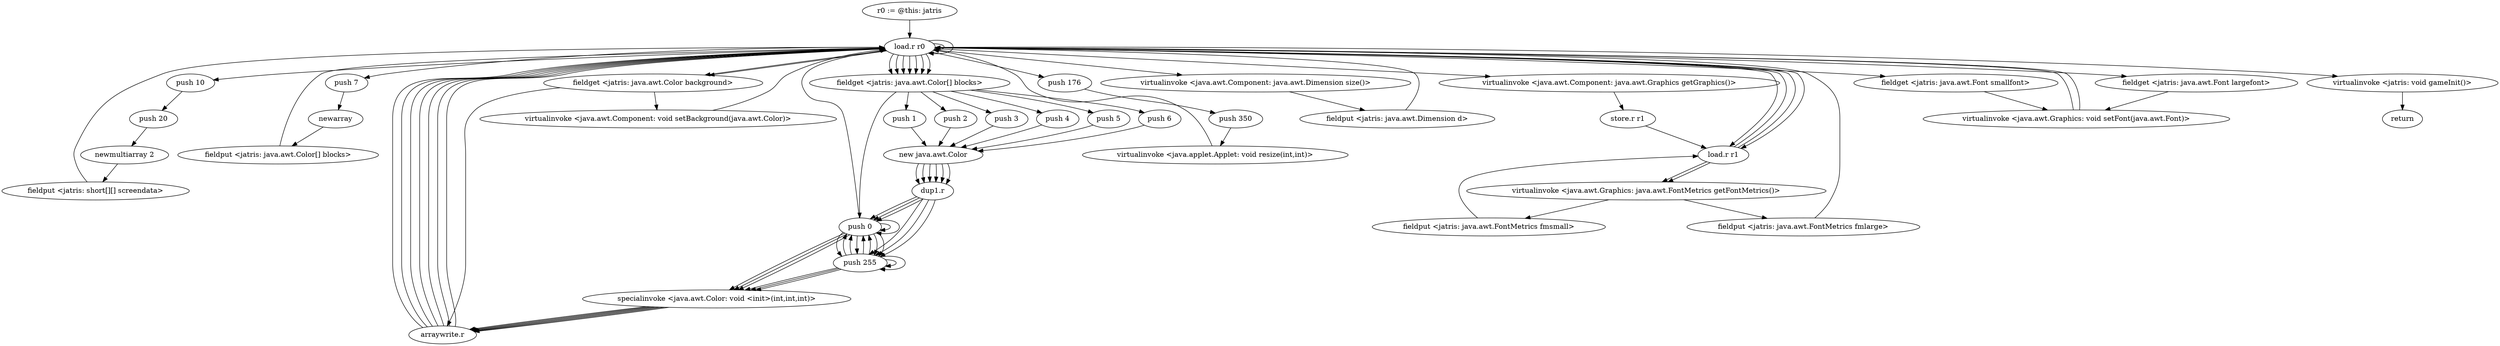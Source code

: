 digraph "" {
    "r0 := @this: jatris"
    "load.r r0"
    "r0 := @this: jatris"->"load.r r0";
    "push 10"
    "load.r r0"->"push 10";
    "push 20"
    "push 10"->"push 20";
    "newmultiarray 2"
    "push 20"->"newmultiarray 2";
    "fieldput <jatris: short[][] screendata>"
    "newmultiarray 2"->"fieldput <jatris: short[][] screendata>";
    "fieldput <jatris: short[][] screendata>"->"load.r r0";
    "push 7"
    "load.r r0"->"push 7";
    "newarray"
    "push 7"->"newarray";
    "fieldput <jatris: java.awt.Color[] blocks>"
    "newarray"->"fieldput <jatris: java.awt.Color[] blocks>";
    "fieldput <jatris: java.awt.Color[] blocks>"->"load.r r0";
    "fieldget <jatris: java.awt.Color[] blocks>"
    "load.r r0"->"fieldget <jatris: java.awt.Color[] blocks>";
    "push 0"
    "fieldget <jatris: java.awt.Color[] blocks>"->"push 0";
    "push 0"->"load.r r0";
    "fieldget <jatris: java.awt.Color background>"
    "load.r r0"->"fieldget <jatris: java.awt.Color background>";
    "arraywrite.r"
    "fieldget <jatris: java.awt.Color background>"->"arraywrite.r";
    "arraywrite.r"->"load.r r0";
    "load.r r0"->"fieldget <jatris: java.awt.Color[] blocks>";
    "push 1"
    "fieldget <jatris: java.awt.Color[] blocks>"->"push 1";
    "new java.awt.Color"
    "push 1"->"new java.awt.Color";
    "dup1.r"
    "new java.awt.Color"->"dup1.r";
    "push 255"
    "dup1.r"->"push 255";
    "push 255"->"push 0";
    "push 0"->"push 0";
    "specialinvoke <java.awt.Color: void <init>(int,int,int)>"
    "push 0"->"specialinvoke <java.awt.Color: void <init>(int,int,int)>";
    "specialinvoke <java.awt.Color: void <init>(int,int,int)>"->"arraywrite.r";
    "arraywrite.r"->"load.r r0";
    "load.r r0"->"fieldget <jatris: java.awt.Color[] blocks>";
    "push 2"
    "fieldget <jatris: java.awt.Color[] blocks>"->"push 2";
    "push 2"->"new java.awt.Color";
    "new java.awt.Color"->"dup1.r";
    "dup1.r"->"push 0";
    "push 0"->"push 255";
    "push 255"->"push 0";
    "push 0"->"specialinvoke <java.awt.Color: void <init>(int,int,int)>";
    "specialinvoke <java.awt.Color: void <init>(int,int,int)>"->"arraywrite.r";
    "arraywrite.r"->"load.r r0";
    "load.r r0"->"fieldget <jatris: java.awt.Color[] blocks>";
    "push 3"
    "fieldget <jatris: java.awt.Color[] blocks>"->"push 3";
    "push 3"->"new java.awt.Color";
    "new java.awt.Color"->"dup1.r";
    "dup1.r"->"push 0";
    "push 0"->"push 0";
    "push 0"->"push 255";
    "push 255"->"specialinvoke <java.awt.Color: void <init>(int,int,int)>";
    "specialinvoke <java.awt.Color: void <init>(int,int,int)>"->"arraywrite.r";
    "arraywrite.r"->"load.r r0";
    "load.r r0"->"fieldget <jatris: java.awt.Color[] blocks>";
    "push 4"
    "fieldget <jatris: java.awt.Color[] blocks>"->"push 4";
    "push 4"->"new java.awt.Color";
    "new java.awt.Color"->"dup1.r";
    "dup1.r"->"push 255";
    "push 255"->"push 255";
    "push 255"->"push 0";
    "push 0"->"specialinvoke <java.awt.Color: void <init>(int,int,int)>";
    "specialinvoke <java.awt.Color: void <init>(int,int,int)>"->"arraywrite.r";
    "arraywrite.r"->"load.r r0";
    "load.r r0"->"fieldget <jatris: java.awt.Color[] blocks>";
    "push 5"
    "fieldget <jatris: java.awt.Color[] blocks>"->"push 5";
    "push 5"->"new java.awt.Color";
    "new java.awt.Color"->"dup1.r";
    "dup1.r"->"push 255";
    "push 255"->"push 0";
    "push 0"->"push 255";
    "push 255"->"specialinvoke <java.awt.Color: void <init>(int,int,int)>";
    "specialinvoke <java.awt.Color: void <init>(int,int,int)>"->"arraywrite.r";
    "arraywrite.r"->"load.r r0";
    "load.r r0"->"fieldget <jatris: java.awt.Color[] blocks>";
    "push 6"
    "fieldget <jatris: java.awt.Color[] blocks>"->"push 6";
    "push 6"->"new java.awt.Color";
    "new java.awt.Color"->"dup1.r";
    "dup1.r"->"push 0";
    "push 0"->"push 255";
    "push 255"->"push 255";
    "push 255"->"specialinvoke <java.awt.Color: void <init>(int,int,int)>";
    "specialinvoke <java.awt.Color: void <init>(int,int,int)>"->"arraywrite.r";
    "arraywrite.r"->"load.r r0";
    "push 176"
    "load.r r0"->"push 176";
    "push 350"
    "push 176"->"push 350";
    "virtualinvoke <java.applet.Applet: void resize(int,int)>"
    "push 350"->"virtualinvoke <java.applet.Applet: void resize(int,int)>";
    "virtualinvoke <java.applet.Applet: void resize(int,int)>"->"load.r r0";
    "load.r r0"->"load.r r0";
    "virtualinvoke <java.awt.Component: java.awt.Dimension size()>"
    "load.r r0"->"virtualinvoke <java.awt.Component: java.awt.Dimension size()>";
    "fieldput <jatris: java.awt.Dimension d>"
    "virtualinvoke <java.awt.Component: java.awt.Dimension size()>"->"fieldput <jatris: java.awt.Dimension d>";
    "fieldput <jatris: java.awt.Dimension d>"->"load.r r0";
    "load.r r0"->"load.r r0";
    "load.r r0"->"fieldget <jatris: java.awt.Color background>";
    "virtualinvoke <java.awt.Component: void setBackground(java.awt.Color)>"
    "fieldget <jatris: java.awt.Color background>"->"virtualinvoke <java.awt.Component: void setBackground(java.awt.Color)>";
    "virtualinvoke <java.awt.Component: void setBackground(java.awt.Color)>"->"load.r r0";
    "virtualinvoke <java.awt.Component: java.awt.Graphics getGraphics()>"
    "load.r r0"->"virtualinvoke <java.awt.Component: java.awt.Graphics getGraphics()>";
    "store.r r1"
    "virtualinvoke <java.awt.Component: java.awt.Graphics getGraphics()>"->"store.r r1";
    "load.r r1"
    "store.r r1"->"load.r r1";
    "load.r r1"->"load.r r0";
    "fieldget <jatris: java.awt.Font smallfont>"
    "load.r r0"->"fieldget <jatris: java.awt.Font smallfont>";
    "virtualinvoke <java.awt.Graphics: void setFont(java.awt.Font)>"
    "fieldget <jatris: java.awt.Font smallfont>"->"virtualinvoke <java.awt.Graphics: void setFont(java.awt.Font)>";
    "virtualinvoke <java.awt.Graphics: void setFont(java.awt.Font)>"->"load.r r0";
    "load.r r0"->"load.r r1";
    "virtualinvoke <java.awt.Graphics: java.awt.FontMetrics getFontMetrics()>"
    "load.r r1"->"virtualinvoke <java.awt.Graphics: java.awt.FontMetrics getFontMetrics()>";
    "fieldput <jatris: java.awt.FontMetrics fmsmall>"
    "virtualinvoke <java.awt.Graphics: java.awt.FontMetrics getFontMetrics()>"->"fieldput <jatris: java.awt.FontMetrics fmsmall>";
    "fieldput <jatris: java.awt.FontMetrics fmsmall>"->"load.r r1";
    "load.r r1"->"load.r r0";
    "fieldget <jatris: java.awt.Font largefont>"
    "load.r r0"->"fieldget <jatris: java.awt.Font largefont>";
    "fieldget <jatris: java.awt.Font largefont>"->"virtualinvoke <java.awt.Graphics: void setFont(java.awt.Font)>";
    "virtualinvoke <java.awt.Graphics: void setFont(java.awt.Font)>"->"load.r r0";
    "load.r r0"->"load.r r1";
    "load.r r1"->"virtualinvoke <java.awt.Graphics: java.awt.FontMetrics getFontMetrics()>";
    "fieldput <jatris: java.awt.FontMetrics fmlarge>"
    "virtualinvoke <java.awt.Graphics: java.awt.FontMetrics getFontMetrics()>"->"fieldput <jatris: java.awt.FontMetrics fmlarge>";
    "fieldput <jatris: java.awt.FontMetrics fmlarge>"->"load.r r0";
    "virtualinvoke <jatris: void gameInit()>"
    "load.r r0"->"virtualinvoke <jatris: void gameInit()>";
    "return"
    "virtualinvoke <jatris: void gameInit()>"->"return";
}
